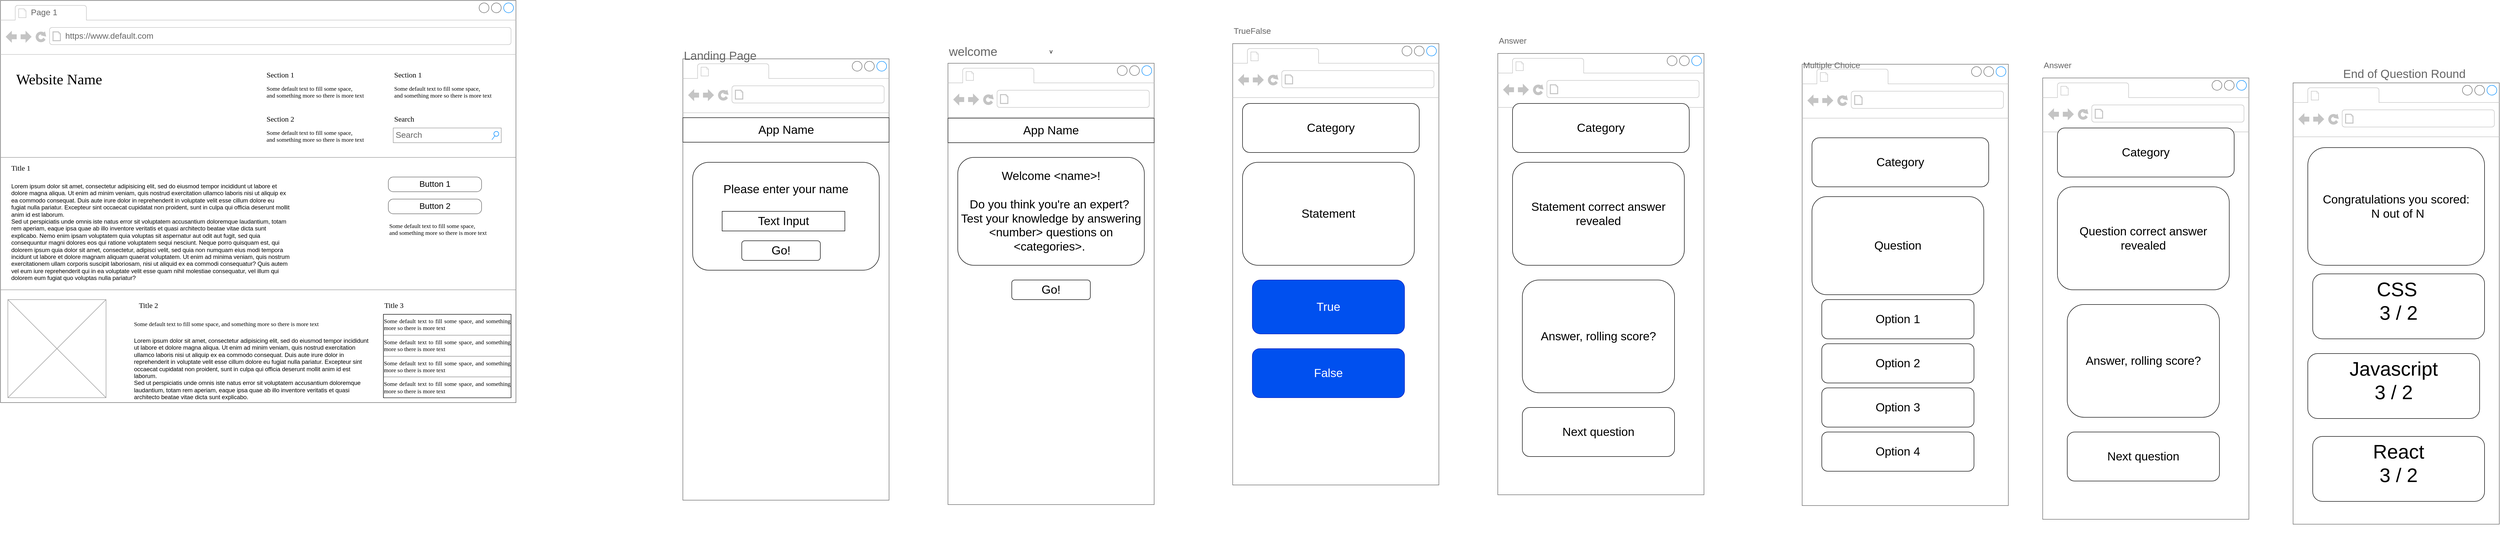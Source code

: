 <mxfile>
    <diagram name="Page-1" id="2cc2dc42-3aac-f2a9-1cec-7a8b7cbee084">
        <mxGraphModel dx="2890" dy="1837" grid="1" gridSize="10" guides="1" tooltips="1" connect="1" arrows="1" fold="1" page="1" pageScale="1" pageWidth="10000" pageHeight="10000" background="none" math="0" shadow="0">
            <root>
                <mxCell id="0"/>
                <mxCell id="1" parent="0"/>
                <mxCell id="7026571954dc6520-1" value="" style="strokeWidth=1;shadow=0;dashed=0;align=center;html=1;shape=mxgraph.mockup.containers.browserWindow;rSize=0;strokeColor=#666666;mainText=,;recursiveResize=0;rounded=0;labelBackgroundColor=none;fontFamily=Verdana;fontSize=12" parent="1" vertex="1">
                    <mxGeometry x="30" y="20" width="1050" height="820" as="geometry"/>
                </mxCell>
                <mxCell id="7026571954dc6520-2" value="Page 1" style="strokeWidth=1;shadow=0;dashed=0;align=center;html=1;shape=mxgraph.mockup.containers.anchor;fontSize=17;fontColor=#666666;align=left;" parent="7026571954dc6520-1" vertex="1">
                    <mxGeometry x="60" y="12" width="110" height="26" as="geometry"/>
                </mxCell>
                <mxCell id="7026571954dc6520-3" value="https://www.default.com" style="strokeWidth=1;shadow=0;dashed=0;align=center;html=1;shape=mxgraph.mockup.containers.anchor;rSize=0;fontSize=17;fontColor=#666666;align=left;" parent="7026571954dc6520-1" vertex="1">
                    <mxGeometry x="130" y="60" width="250" height="26" as="geometry"/>
                </mxCell>
                <mxCell id="7026571954dc6520-4" value="Website Name" style="text;html=1;points=[];align=left;verticalAlign=top;spacingTop=-4;fontSize=30;fontFamily=Verdana" parent="7026571954dc6520-1" vertex="1">
                    <mxGeometry x="30" y="140" width="340" height="50" as="geometry"/>
                </mxCell>
                <mxCell id="7026571954dc6520-6" value="Section 1" style="text;html=1;points=[];align=left;verticalAlign=top;spacingTop=-4;fontSize=15;fontFamily=Verdana" parent="7026571954dc6520-1" vertex="1">
                    <mxGeometry x="540" y="140" width="170" height="30" as="geometry"/>
                </mxCell>
                <mxCell id="7026571954dc6520-7" value="Some default text to fill some space, and&amp;nbsp;&lt;span&gt;something more so there is more text&lt;/span&gt;" style="text;html=1;points=[];align=left;verticalAlign=top;spacingTop=-4;fontSize=12;fontFamily=Verdana;whiteSpace=wrap;" parent="7026571954dc6520-1" vertex="1">
                    <mxGeometry x="540" y="170" width="240" height="40" as="geometry"/>
                </mxCell>
                <mxCell id="7026571954dc6520-8" value="Section 2" style="text;html=1;points=[];align=left;verticalAlign=top;spacingTop=-4;fontSize=15;fontFamily=Verdana" parent="7026571954dc6520-1" vertex="1">
                    <mxGeometry x="540" y="230" width="170" height="30" as="geometry"/>
                </mxCell>
                <mxCell id="7026571954dc6520-9" value="Some default text to fill some space, and&amp;nbsp;&lt;span&gt;something more so there is more text&lt;/span&gt;" style="text;html=1;points=[];align=left;verticalAlign=top;spacingTop=-4;fontSize=12;fontFamily=Verdana;whiteSpace=wrap;" parent="7026571954dc6520-1" vertex="1">
                    <mxGeometry x="540" y="260" width="240" height="40" as="geometry"/>
                </mxCell>
                <mxCell id="7026571954dc6520-10" value="Section 1" style="text;html=1;points=[];align=left;verticalAlign=top;spacingTop=-4;fontSize=15;fontFamily=Verdana" parent="7026571954dc6520-1" vertex="1">
                    <mxGeometry x="800" y="140" width="170" height="30" as="geometry"/>
                </mxCell>
                <mxCell id="7026571954dc6520-11" value="Some default text to fill some space, and&amp;nbsp;&lt;span&gt;something more so there is more text&lt;/span&gt;" style="text;html=1;points=[];align=left;verticalAlign=top;spacingTop=-4;fontSize=12;fontFamily=Verdana;whiteSpace=wrap;" parent="7026571954dc6520-1" vertex="1">
                    <mxGeometry x="800" y="170" width="240" height="40" as="geometry"/>
                </mxCell>
                <mxCell id="7026571954dc6520-12" value="Search" style="text;html=1;points=[];align=left;verticalAlign=top;spacingTop=-4;fontSize=15;fontFamily=Verdana" parent="7026571954dc6520-1" vertex="1">
                    <mxGeometry x="800" y="230" width="170" height="30" as="geometry"/>
                </mxCell>
                <mxCell id="7026571954dc6520-14" value="Search" style="strokeWidth=1;shadow=0;dashed=0;align=center;html=1;shape=mxgraph.mockup.forms.searchBox;strokeColor=#999999;mainText=;strokeColor2=#008cff;fontColor=#666666;fontSize=17;align=left;spacingLeft=3;rounded=0;labelBackgroundColor=none;" parent="7026571954dc6520-1" vertex="1">
                    <mxGeometry x="800" y="260" width="220" height="30" as="geometry"/>
                </mxCell>
                <mxCell id="7026571954dc6520-15" value="" style="verticalLabelPosition=bottom;shadow=0;dashed=0;align=center;html=1;verticalAlign=top;strokeWidth=1;shape=mxgraph.mockup.markup.line;strokeColor=#999999;rounded=0;labelBackgroundColor=none;fillColor=#ffffff;fontFamily=Verdana;fontSize=12;fontColor=#000000;" parent="7026571954dc6520-1" vertex="1">
                    <mxGeometry y="310" width="1050" height="20" as="geometry"/>
                </mxCell>
                <mxCell id="7026571954dc6520-16" value="Title 1" style="text;html=1;points=[];align=left;verticalAlign=top;spacingTop=-4;fontSize=15;fontFamily=Verdana" parent="7026571954dc6520-1" vertex="1">
                    <mxGeometry x="20" y="330" width="170" height="30" as="geometry"/>
                </mxCell>
                <mxCell id="7026571954dc6520-17" value="Lorem ipsum dolor sit amet, consectetur adipisicing elit, sed do eiusmod tempor incididunt ut labore et dolore magna aliqua. Ut enim ad minim veniam, quis nostrud exercitation ullamco laboris nisi ut aliquip ex ea commodo consequat. Duis aute irure dolor in reprehenderit in voluptate velit esse cillum dolore eu fugiat nulla pariatur. Excepteur sint occaecat cupidatat non proident, sunt in culpa qui officia deserunt mollit anim id est laborum.&#10;Sed ut perspiciatis unde omnis iste natus error sit voluptatem accusantium doloremque laudantium, totam rem aperiam, eaque ipsa quae ab illo inventore veritatis et quasi architecto beatae vitae dicta sunt explicabo. Nemo enim ipsam voluptatem quia voluptas sit aspernatur aut odit aut fugit, sed quia consequuntur magni dolores eos qui ratione voluptatem sequi nesciunt. Neque porro quisquam est, qui dolorem ipsum quia dolor sit amet, consectetur, adipisci velit, sed quia non numquam eius modi tempora incidunt ut labore et dolore magnam aliquam quaerat voluptatem. Ut enim ad minima veniam, quis nostrum exercitationem ullam corporis suscipit laboriosam, nisi ut aliquid ex ea commodi consequatur? Quis autem vel eum iure reprehenderit qui in ea voluptate velit esse quam nihil molestiae consequatur, vel illum qui dolorem eum fugiat quo voluptas nulla pariatur?" style="text;spacingTop=-5;whiteSpace=wrap;html=1;align=left;fontSize=12;fontFamily=Helvetica;fillColor=none;strokeColor=none;rounded=0;shadow=1;labelBackgroundColor=none;" parent="7026571954dc6520-1" vertex="1">
                    <mxGeometry x="20" y="370" width="570" height="240" as="geometry"/>
                </mxCell>
                <mxCell id="7026571954dc6520-18" value="Button 1" style="strokeWidth=1;shadow=0;dashed=0;align=center;html=1;shape=mxgraph.mockup.buttons.button;strokeColor=#666666;mainText=;buttonStyle=round;fontSize=17;fontStyle=0;fillColor=none;whiteSpace=wrap;rounded=0;labelBackgroundColor=none;" parent="7026571954dc6520-1" vertex="1">
                    <mxGeometry x="790" y="360" width="190" height="30" as="geometry"/>
                </mxCell>
                <mxCell id="7026571954dc6520-19" value="Button 2" style="strokeWidth=1;shadow=0;dashed=0;align=center;html=1;shape=mxgraph.mockup.buttons.button;strokeColor=#666666;mainText=;buttonStyle=round;fontSize=17;fontStyle=0;fillColor=none;whiteSpace=wrap;rounded=0;labelBackgroundColor=none;" parent="7026571954dc6520-1" vertex="1">
                    <mxGeometry x="790" y="405" width="190" height="30" as="geometry"/>
                </mxCell>
                <mxCell id="7026571954dc6520-20" value="Some default text to fill some space, and&amp;nbsp;&lt;span&gt;something more so there is more text&lt;/span&gt;" style="text;html=1;points=[];align=left;verticalAlign=top;spacingTop=-4;fontSize=12;fontFamily=Verdana;whiteSpace=wrap;" parent="7026571954dc6520-1" vertex="1">
                    <mxGeometry x="790" y="450" width="240" height="40" as="geometry"/>
                </mxCell>
                <mxCell id="7026571954dc6520-21" value="" style="verticalLabelPosition=bottom;shadow=0;dashed=0;align=center;html=1;verticalAlign=top;strokeWidth=1;shape=mxgraph.mockup.markup.line;strokeColor=#999999;rounded=0;labelBackgroundColor=none;fillColor=#ffffff;fontFamily=Verdana;fontSize=12;fontColor=#000000;" parent="7026571954dc6520-1" vertex="1">
                    <mxGeometry y="580" width="1050" height="20" as="geometry"/>
                </mxCell>
                <mxCell id="7026571954dc6520-22" value="" style="verticalLabelPosition=bottom;shadow=0;dashed=0;align=center;html=1;verticalAlign=top;strokeWidth=1;shape=mxgraph.mockup.graphics.simpleIcon;strokeColor=#999999;fillColor=#ffffff;rounded=0;labelBackgroundColor=none;fontFamily=Verdana;fontSize=12;fontColor=#000000;" parent="7026571954dc6520-1" vertex="1">
                    <mxGeometry x="15" y="610" width="200" height="200" as="geometry"/>
                </mxCell>
                <mxCell id="7026571954dc6520-31" value="Title 2" style="text;html=1;points=[];align=left;verticalAlign=top;spacingTop=-4;fontSize=15;fontFamily=Verdana" parent="7026571954dc6520-1" vertex="1">
                    <mxGeometry x="280" y="610" width="170" height="30" as="geometry"/>
                </mxCell>
                <mxCell id="7026571954dc6520-32" value="Title 3" style="text;html=1;points=[];align=left;verticalAlign=top;spacingTop=-4;fontSize=15;fontFamily=Verdana" parent="7026571954dc6520-1" vertex="1">
                    <mxGeometry x="780" y="610" width="170" height="30" as="geometry"/>
                </mxCell>
                <mxCell id="7026571954dc6520-33" value="&lt;div style=&quot;text-align: justify&quot;&gt;&lt;span&gt;Some default text to fill some space, and&amp;nbsp;&lt;/span&gt;&lt;span&gt;something more so there is more text&lt;/span&gt;&lt;/div&gt;&lt;div style=&quot;text-align: justify&quot;&gt;&lt;hr id=&quot;null&quot; style=&quot;text-align: justify&quot;&gt;&lt;span&gt;&lt;div style=&quot;text-align: justify&quot;&gt;&lt;span&gt;Some default text to fill some space, and&amp;nbsp;&lt;/span&gt;&lt;span&gt;something more so there is more text&lt;/span&gt;&lt;/div&gt;&lt;/span&gt;&lt;/div&gt;&lt;hr id=&quot;null&quot; style=&quot;text-align: justify&quot;&gt;&lt;span&gt;&lt;div style=&quot;text-align: justify&quot;&gt;&lt;span&gt;Some default text to fill some space, and&amp;nbsp;&lt;/span&gt;&lt;span&gt;something more so there is more text&lt;/span&gt;&lt;/div&gt;&lt;/span&gt;&lt;hr id=&quot;null&quot; style=&quot;text-align: justify&quot;&gt;&lt;span&gt;&lt;div style=&quot;text-align: justify&quot;&gt;&lt;span&gt;Some default text to fill some space, and&amp;nbsp;&lt;/span&gt;&lt;span&gt;something more so there is more text&lt;/span&gt;&lt;/div&gt;&lt;/span&gt;&lt;hr id=&quot;null&quot; style=&quot;text-align: left&quot;&gt;" style="whiteSpace=wrap;html=1;rounded=0;shadow=0;labelBackgroundColor=none;strokeWidth=1;fontFamily=Verdana;fontSize=12;align=center;verticalAlign=top;" parent="7026571954dc6520-1" vertex="1">
                    <mxGeometry x="780" y="640" width="260" height="170" as="geometry"/>
                </mxCell>
                <mxCell id="7026571954dc6520-34" value="Some default text to fill some space, and&amp;nbsp;&lt;span&gt;something more so there is more text&lt;/span&gt;" style="text;html=1;points=[];align=left;verticalAlign=top;spacingTop=-4;fontSize=12;fontFamily=Verdana;whiteSpace=wrap;" parent="7026571954dc6520-1" vertex="1">
                    <mxGeometry x="270" y="650" width="470" height="40" as="geometry"/>
                </mxCell>
                <mxCell id="7026571954dc6520-36" value="Lorem ipsum dolor sit amet, consectetur adipisicing elit, sed do eiusmod tempor incididunt ut labore et dolore magna aliqua. Ut enim ad minim veniam, quis nostrud exercitation ullamco laboris nisi ut aliquip ex ea commodo consequat. Duis aute irure dolor in reprehenderit in voluptate velit esse cillum dolore eu fugiat nulla pariatur. Excepteur sint occaecat cupidatat non proident, sunt in culpa qui officia deserunt mollit anim id est laborum.&lt;br&gt;Sed ut perspiciatis unde omnis iste natus error sit voluptatem accusantium doloremque laudantium, totam rem aperiam, eaque ipsa quae ab illo inventore veritatis et quasi architecto beatae vitae dicta sunt explicabo.&amp;nbsp;" style="text;spacingTop=-5;whiteSpace=wrap;html=1;align=left;fontSize=12;fontFamily=Helvetica;fillColor=none;strokeColor=none;rounded=0;shadow=1;labelBackgroundColor=none;" parent="1" vertex="1">
                    <mxGeometry x="300" y="705" width="490" height="125" as="geometry"/>
                </mxCell>
                <mxCell id="XVaBbjTai6L_YX0A8KyG-26" value="" style="group" parent="1" vertex="1" connectable="0">
                    <mxGeometry x="1420" y="120" width="420" height="938" as="geometry"/>
                </mxCell>
                <mxCell id="XVaBbjTai6L_YX0A8KyG-1" value="" style="strokeWidth=1;shadow=0;dashed=0;align=center;html=1;shape=mxgraph.mockup.containers.browserWindow;rSize=0;strokeColor=#666666;mainText=,;recursiveResize=0;rounded=0;labelBackgroundColor=none;fontFamily=Verdana;fontSize=12;container=0;" parent="XVaBbjTai6L_YX0A8KyG-26" vertex="1">
                    <mxGeometry y="19" width="420" height="900" as="geometry"/>
                </mxCell>
                <mxCell id="XVaBbjTai6L_YX0A8KyG-2" value="&lt;font style=&quot;font-size: 24px&quot;&gt;Landing Page&lt;/font&gt;" style="strokeWidth=1;shadow=0;dashed=0;align=center;html=1;shape=mxgraph.mockup.containers.anchor;fontSize=17;fontColor=#666666;align=left;" parent="XVaBbjTai6L_YX0A8KyG-26" vertex="1">
                    <mxGeometry width="110" height="26" as="geometry"/>
                </mxCell>
                <mxCell id="16" value="" style="rounded=0;whiteSpace=wrap;html=1;fontSize=24;" vertex="1" parent="XVaBbjTai6L_YX0A8KyG-26">
                    <mxGeometry y="139" width="420" height="50" as="geometry"/>
                </mxCell>
                <mxCell id="15" value="App Name" style="text;html=1;strokeColor=none;fillColor=none;align=center;verticalAlign=middle;whiteSpace=wrap;rounded=0;fontSize=24;" vertex="1" parent="XVaBbjTai6L_YX0A8KyG-26">
                    <mxGeometry x="127.5" y="149" width="165" height="30" as="geometry"/>
                </mxCell>
                <mxCell id="18" value="" style="rounded=1;whiteSpace=wrap;html=1;fontSize=24;" vertex="1" parent="XVaBbjTai6L_YX0A8KyG-26">
                    <mxGeometry x="20" y="230" width="380" height="220" as="geometry"/>
                </mxCell>
                <mxCell id="19" value="Please enter your name" style="text;html=1;strokeColor=none;fillColor=none;align=center;verticalAlign=middle;whiteSpace=wrap;rounded=0;fontSize=24;" vertex="1" parent="XVaBbjTai6L_YX0A8KyG-26">
                    <mxGeometry x="50" y="260" width="320" height="50" as="geometry"/>
                </mxCell>
                <mxCell id="21" value="Text Input" style="rounded=0;whiteSpace=wrap;html=1;fontSize=24;" vertex="1" parent="XVaBbjTai6L_YX0A8KyG-26">
                    <mxGeometry x="80" y="330" width="250" height="40" as="geometry"/>
                </mxCell>
                <mxCell id="22" value="Go!" style="rounded=1;whiteSpace=wrap;html=1;fontSize=24;" vertex="1" parent="XVaBbjTai6L_YX0A8KyG-26">
                    <mxGeometry x="120" y="390" width="160" height="40" as="geometry"/>
                </mxCell>
                <mxCell id="3" value="v" style="group" vertex="1" connectable="0" parent="1">
                    <mxGeometry x="1960" y="110" width="420" height="938" as="geometry"/>
                </mxCell>
                <mxCell id="4" value="" style="strokeWidth=1;shadow=0;dashed=0;align=center;html=1;shape=mxgraph.mockup.containers.browserWindow;rSize=0;strokeColor=#666666;mainText=,;recursiveResize=0;rounded=0;labelBackgroundColor=none;fontFamily=Verdana;fontSize=12;container=0;" vertex="1" parent="3">
                    <mxGeometry y="38" width="420" height="900" as="geometry"/>
                </mxCell>
                <mxCell id="5" value="welcome" style="strokeWidth=1;shadow=0;dashed=0;align=center;html=1;shape=mxgraph.mockup.containers.anchor;fontSize=25;fontColor=#666666;align=left;" vertex="1" parent="3">
                    <mxGeometry width="110" height="26" as="geometry"/>
                </mxCell>
                <mxCell id="20" value="Welcome &amp;lt;name&amp;gt;!&lt;br&gt;&lt;br&gt;Do you think you're an expert?&amp;nbsp; Test your knowledge by answering &amp;lt;number&amp;gt; questions on &amp;lt;categories&amp;gt;.&amp;nbsp;" style="rounded=1;whiteSpace=wrap;html=1;fontSize=24;" vertex="1" parent="3">
                    <mxGeometry x="20" y="230" width="380" height="220" as="geometry"/>
                </mxCell>
                <mxCell id="29" value="Go!" style="rounded=1;whiteSpace=wrap;html=1;fontSize=24;" vertex="1" parent="3">
                    <mxGeometry x="130" y="480" width="160" height="40" as="geometry"/>
                </mxCell>
                <mxCell id="32" value="App Name" style="rounded=0;whiteSpace=wrap;html=1;fontSize=24;" vertex="1" parent="3">
                    <mxGeometry y="150" width="420" height="50" as="geometry"/>
                </mxCell>
                <mxCell id="6" value="" style="group" vertex="1" connectable="0" parent="1">
                    <mxGeometry x="4700" y="150" width="420" height="957" as="geometry"/>
                </mxCell>
                <mxCell id="7" value="" style="strokeWidth=1;shadow=0;dashed=0;align=center;html=1;shape=mxgraph.mockup.containers.browserWindow;rSize=0;strokeColor=#666666;mainText=,;recursiveResize=0;rounded=0;labelBackgroundColor=none;fontFamily=Verdana;fontSize=12;container=0;" vertex="1" parent="6">
                    <mxGeometry y="38" width="420" height="900" as="geometry"/>
                </mxCell>
                <mxCell id="8" value="&lt;font style=&quot;font-size: 24px&quot;&gt;End of Question Round&lt;/font&gt;" style="strokeWidth=1;shadow=0;dashed=0;align=center;html=1;shape=mxgraph.mockup.containers.anchor;fontSize=17;fontColor=#666666;align=left;" vertex="1" parent="6">
                    <mxGeometry x="100" width="240" height="40" as="geometry"/>
                </mxCell>
                <mxCell id="34" value="Congratulations you scored:&lt;br&gt;&amp;nbsp;N out of N" style="rounded=1;whiteSpace=wrap;html=1;fontSize=24;" vertex="1" parent="6">
                    <mxGeometry x="30" y="170" width="360" height="240" as="geometry"/>
                </mxCell>
                <mxCell id="64" value="&lt;font style=&quot;font-size: 40px&quot;&gt;CSS&lt;span style=&quot;white-space: pre&quot;&gt;&#9;&lt;/span&gt;&lt;br&gt;3 / 2&lt;br&gt;&lt;/font&gt;" style="rounded=1;whiteSpace=wrap;html=1;verticalAlign=top;" vertex="1" parent="6">
                    <mxGeometry x="40" y="427.5" width="350" height="132.5" as="geometry"/>
                </mxCell>
                <mxCell id="67" value="&lt;font style=&quot;font-size: 40px&quot;&gt;React&lt;br&gt;3 / 2&lt;br&gt;&lt;/font&gt;" style="rounded=1;whiteSpace=wrap;html=1;verticalAlign=top;" vertex="1" parent="6">
                    <mxGeometry x="40" y="759" width="350" height="132.5" as="geometry"/>
                </mxCell>
                <mxCell id="68" value="&lt;font style=&quot;font-size: 40px&quot;&gt;Javascript&lt;br&gt;3 / 2&lt;br&gt;&lt;/font&gt;" style="rounded=1;whiteSpace=wrap;html=1;verticalAlign=top;" vertex="1" parent="6">
                    <mxGeometry x="30" y="590" width="350" height="132.5" as="geometry"/>
                </mxCell>
                <mxCell id="9" value="" style="group;" connectable="0" vertex="1" parent="1">
                    <mxGeometry x="2540" y="70" width="420" height="938" as="geometry"/>
                </mxCell>
                <mxCell id="10" value="" style="strokeWidth=1;shadow=0;dashed=0;align=center;html=1;shape=mxgraph.mockup.containers.browserWindow;rSize=0;strokeColor=#666666;mainText=,;recursiveResize=0;rounded=0;labelBackgroundColor=none;fontFamily=Verdana;fontSize=12;container=0;" vertex="1" parent="9">
                    <mxGeometry y="38" width="420" height="900" as="geometry"/>
                </mxCell>
                <mxCell id="11" value="TrueFalse" style="strokeWidth=1;shadow=0;dashed=0;align=center;html=1;shape=mxgraph.mockup.containers.anchor;fontSize=17;fontColor=#666666;align=left;" vertex="1" parent="9">
                    <mxGeometry width="110" height="26" as="geometry"/>
                </mxCell>
                <mxCell id="26" value="&lt;font style=&quot;font-size: 24px&quot;&gt;Category&lt;/font&gt;" style="rounded=1;whiteSpace=wrap;html=1;" vertex="1" parent="9">
                    <mxGeometry x="20" y="160" width="360" height="100" as="geometry"/>
                </mxCell>
                <mxCell id="30" value="Statement" style="rounded=1;whiteSpace=wrap;html=1;fontSize=24;" vertex="1" parent="9">
                    <mxGeometry x="20" y="280" width="350" height="210" as="geometry"/>
                </mxCell>
                <mxCell id="33" value="True" style="rounded=1;whiteSpace=wrap;html=1;fontSize=24;fillColor=#0050ef;fontColor=#ffffff;strokeColor=#001DBC;" vertex="1" parent="9">
                    <mxGeometry x="40" y="520" width="310" height="110" as="geometry"/>
                </mxCell>
                <mxCell id="39" value="False" style="rounded=1;whiteSpace=wrap;html=1;fontSize=24;fillColor=#0050ef;fontColor=#ffffff;strokeColor=#001DBC;" vertex="1" parent="9">
                    <mxGeometry x="40" y="660" width="310" height="100" as="geometry"/>
                </mxCell>
                <mxCell id="23" value="" style="group" connectable="0" vertex="1" parent="1">
                    <mxGeometry x="3080" y="90" width="420" height="938" as="geometry"/>
                </mxCell>
                <mxCell id="24" value="" style="strokeWidth=1;shadow=0;dashed=0;align=center;html=1;shape=mxgraph.mockup.containers.browserWindow;rSize=0;strokeColor=#666666;mainText=,;recursiveResize=0;rounded=0;labelBackgroundColor=none;fontFamily=Verdana;fontSize=12;container=0;" vertex="1" parent="23">
                    <mxGeometry y="38" width="420" height="900" as="geometry"/>
                </mxCell>
                <mxCell id="25" value="Answer" style="strokeWidth=1;shadow=0;dashed=0;align=center;html=1;shape=mxgraph.mockup.containers.anchor;fontSize=17;fontColor=#666666;align=left;" vertex="1" parent="23">
                    <mxGeometry width="110" height="26" as="geometry"/>
                </mxCell>
                <mxCell id="36" value="&lt;font style=&quot;font-size: 24px&quot;&gt;Category&lt;/font&gt;" style="rounded=1;whiteSpace=wrap;html=1;" vertex="1" parent="23">
                    <mxGeometry x="30" y="140" width="360" height="100" as="geometry"/>
                </mxCell>
                <mxCell id="37" value="Statement correct answer revealed" style="rounded=1;whiteSpace=wrap;html=1;fontSize=24;" vertex="1" parent="23">
                    <mxGeometry x="30" y="260" width="350" height="210" as="geometry"/>
                </mxCell>
                <mxCell id="38" value="Answer, rolling score?" style="rounded=1;whiteSpace=wrap;html=1;fontSize=24;" vertex="1" parent="23">
                    <mxGeometry x="50" y="500" width="310" height="230" as="geometry"/>
                </mxCell>
                <mxCell id="40" value="Next question" style="rounded=1;whiteSpace=wrap;html=1;fontSize=24;" vertex="1" parent="23">
                    <mxGeometry x="50" y="760" width="310" height="100" as="geometry"/>
                </mxCell>
                <mxCell id="41" value="" style="group" connectable="0" vertex="1" parent="1">
                    <mxGeometry x="3700" y="140" width="420" height="938" as="geometry"/>
                </mxCell>
                <mxCell id="42" value="" style="strokeWidth=1;shadow=0;dashed=0;align=center;html=1;shape=mxgraph.mockup.containers.browserWindow;rSize=0;strokeColor=#666666;mainText=,;recursiveResize=0;rounded=0;labelBackgroundColor=none;fontFamily=Verdana;fontSize=12;container=0;" vertex="1" parent="41">
                    <mxGeometry y="10" width="420" height="900" as="geometry"/>
                </mxCell>
                <mxCell id="43" value="Multiple Choice" style="strokeWidth=1;shadow=0;dashed=0;align=center;html=1;shape=mxgraph.mockup.containers.anchor;fontSize=17;fontColor=#666666;align=left;" vertex="1" parent="41">
                    <mxGeometry width="110" height="26" as="geometry"/>
                </mxCell>
                <mxCell id="44" value="&lt;font style=&quot;font-size: 24px&quot;&gt;Category&lt;/font&gt;" style="rounded=1;whiteSpace=wrap;html=1;" vertex="1" parent="41">
                    <mxGeometry x="20" y="160" width="360" height="100" as="geometry"/>
                </mxCell>
                <mxCell id="45" value="Question" style="rounded=1;whiteSpace=wrap;html=1;fontSize=24;" vertex="1" parent="41">
                    <mxGeometry x="20" y="280" width="350" height="200" as="geometry"/>
                </mxCell>
                <mxCell id="46" value="Option 1" style="rounded=1;whiteSpace=wrap;html=1;fontSize=24;" vertex="1" parent="41">
                    <mxGeometry x="40" y="490" width="310" height="80" as="geometry"/>
                </mxCell>
                <mxCell id="47" value="Option 2" style="rounded=1;whiteSpace=wrap;html=1;fontSize=24;" vertex="1" parent="41">
                    <mxGeometry x="40" y="580" width="310" height="80" as="geometry"/>
                </mxCell>
                <mxCell id="56" value="Option 3" style="rounded=1;whiteSpace=wrap;html=1;fontSize=24;" vertex="1" parent="41">
                    <mxGeometry x="40" y="670" width="310" height="80" as="geometry"/>
                </mxCell>
                <mxCell id="57" value="Option 4" style="rounded=1;whiteSpace=wrap;html=1;fontSize=24;" vertex="1" parent="41">
                    <mxGeometry x="40" y="760" width="310" height="80" as="geometry"/>
                </mxCell>
                <mxCell id="48" value="" style="group" connectable="0" vertex="1" parent="1">
                    <mxGeometry x="4190" y="140" width="420" height="938" as="geometry"/>
                </mxCell>
                <mxCell id="49" value="" style="strokeWidth=1;shadow=0;dashed=0;align=center;html=1;shape=mxgraph.mockup.containers.browserWindow;rSize=0;strokeColor=#666666;mainText=,;recursiveResize=0;rounded=0;labelBackgroundColor=none;fontFamily=Verdana;fontSize=12;container=0;" vertex="1" parent="48">
                    <mxGeometry y="38" width="420" height="900" as="geometry"/>
                </mxCell>
                <mxCell id="50" value="Answer" style="strokeWidth=1;shadow=0;dashed=0;align=center;html=1;shape=mxgraph.mockup.containers.anchor;fontSize=17;fontColor=#666666;align=left;" vertex="1" parent="48">
                    <mxGeometry width="110" height="26" as="geometry"/>
                </mxCell>
                <mxCell id="51" value="&lt;font style=&quot;font-size: 24px&quot;&gt;Category&lt;/font&gt;" style="rounded=1;whiteSpace=wrap;html=1;" vertex="1" parent="48">
                    <mxGeometry x="30" y="140" width="360" height="100" as="geometry"/>
                </mxCell>
                <mxCell id="52" value="Question correct answer revealed" style="rounded=1;whiteSpace=wrap;html=1;fontSize=24;" vertex="1" parent="48">
                    <mxGeometry x="30" y="260" width="350" height="210" as="geometry"/>
                </mxCell>
                <mxCell id="53" value="Answer, rolling score?" style="rounded=1;whiteSpace=wrap;html=1;fontSize=24;" vertex="1" parent="48">
                    <mxGeometry x="50" y="500" width="310" height="230" as="geometry"/>
                </mxCell>
                <mxCell id="54" value="Next question" style="rounded=1;whiteSpace=wrap;html=1;fontSize=24;" vertex="1" parent="48">
                    <mxGeometry x="50" y="760" width="310" height="100" as="geometry"/>
                </mxCell>
            </root>
        </mxGraphModel>
    </diagram>
</mxfile>